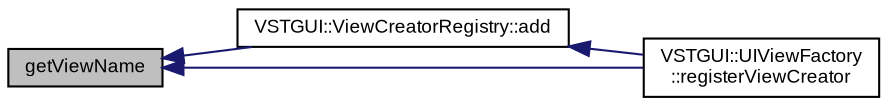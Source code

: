 digraph "getViewName"
{
  bgcolor="transparent";
  edge [fontname="Arial",fontsize="9",labelfontname="Arial",labelfontsize="9"];
  node [fontname="Arial",fontsize="9",shape=record];
  rankdir="LR";
  Node1 [label="getViewName",height=0.2,width=0.4,color="black", fillcolor="grey75", style="filled" fontcolor="black"];
  Node1 -> Node2 [dir="back",color="midnightblue",fontsize="9",style="solid",fontname="Arial"];
  Node2 [label="VSTGUI::ViewCreatorRegistry::add",height=0.2,width=0.4,color="black",URL="$class_v_s_t_g_u_i_1_1_view_creator_registry.html#a9f4a0b760c500371115918d86140a394"];
  Node2 -> Node3 [dir="back",color="midnightblue",fontsize="9",style="solid",fontname="Arial"];
  Node3 [label="VSTGUI::UIViewFactory\l::registerViewCreator",height=0.2,width=0.4,color="black",URL="$class_v_s_t_g_u_i_1_1_u_i_view_factory.html#aa8bd27c0b05d0759c648959863ad3cef"];
  Node1 -> Node3 [dir="back",color="midnightblue",fontsize="9",style="solid",fontname="Arial"];
}
